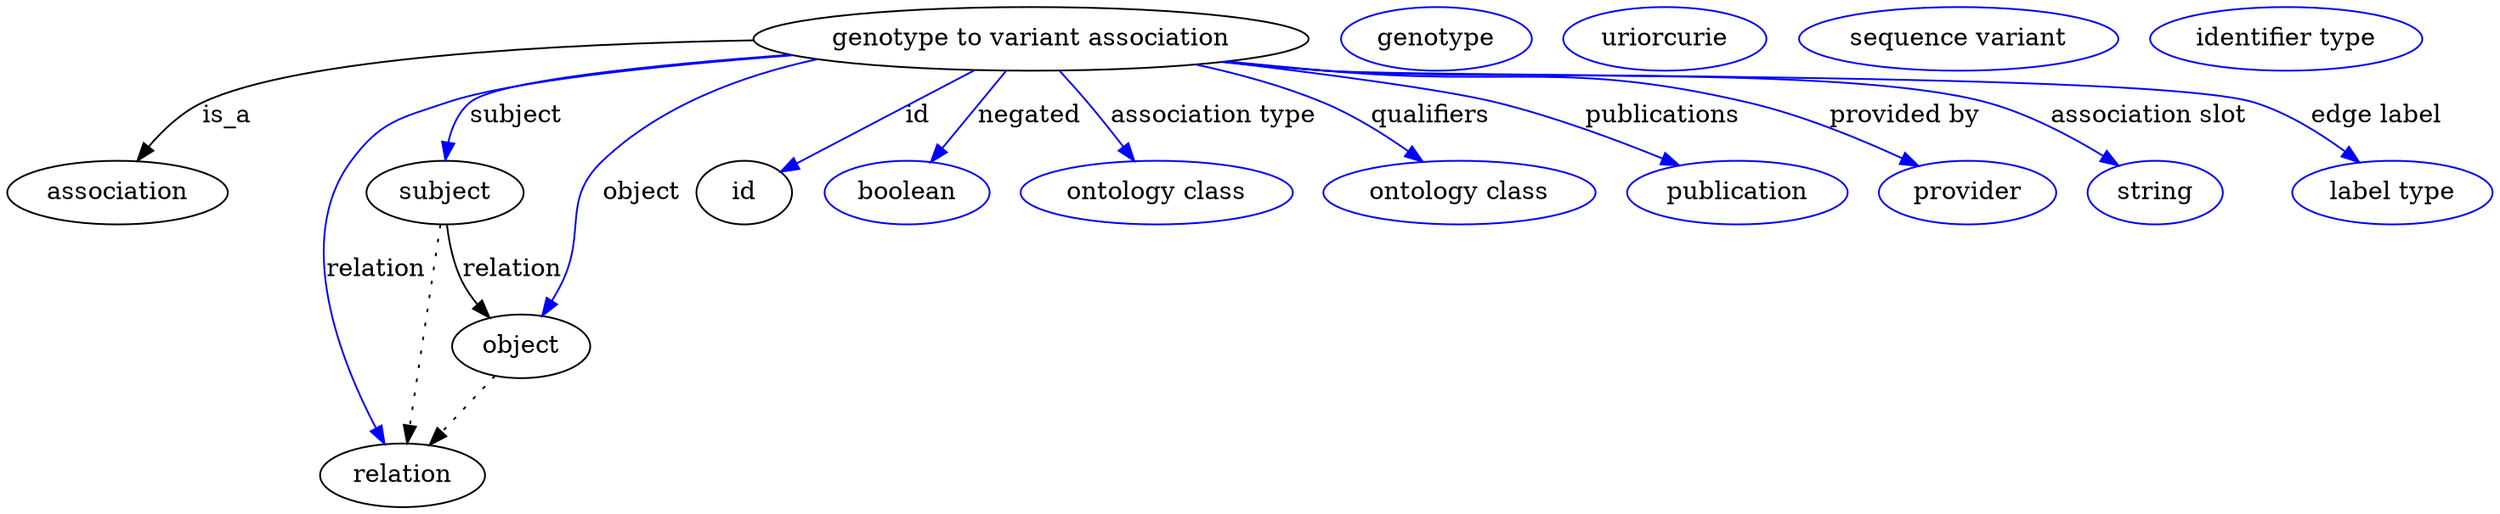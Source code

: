 digraph {
	graph [bb="0,0,1173.1,281"];
	node [label="\N"];
	"genotype to variant association"	 [height=0.5,
		label="genotype to variant association",
		pos="495.4,263",
		width=3.33];
	association	 [height=0.5,
		pos="49.402,177",
		width=1.3723];
	"genotype to variant association" -> association	 [label=is_a,
		lp="101.68,220",
		pos="e,58.898,194.95 381.22,257.42 270.33,251.27 115.08,240.44 89.85,227 79.694,221.59 71.16,212.43 64.588,203.42"];
	subject	 [height=0.5,
		pos="204.4,177",
		width=0.97656];
	"genotype to variant association" -> subject	 [color=blue,
		label=subject,
		lp="242.23,220",
		pos="e,206.05,195.44 389.9,254.44 318.56,247.75 235,237.8 221.75,227 215.06,221.55 210.95,213.38 208.42,205.21",
		style=solid];
	relation	 [height=0.5,
		pos="184.4,18",
		width=1.031];
	"genotype to variant association" -> relation	 [color=blue,
		label=relation,
		lp="168.78,134",
		pos="e,175,35.476 388.65,254.74 321.15,248.54 240.76,239.05 208.4,227 184.37,218.05 174.28,216.56 160.4,195 130.59,148.68 153.71,81.424 \
170.65,44.586",
		style=solid];
	object	 [height=0.5,
		pos="244.4,91",
		width=0.88096];
	"genotype to variant association" -> object	 [color=blue,
		label=object,
		lp="301.51,177",
		pos="e,253.12,108.39 427.33,248.12 373.73,235.16 304.75,215.31 284.19,195 261.52,172.6 273.29,156.57 261.4,127 260.16,123.92 258.79,120.73 \
257.38,117.58",
		style=solid];
	id	 [height=0.5,
		pos="354.4,177",
		width=0.75];
	"genotype to variant association" -> id	 [color=blue,
		label=id,
		lp="438.85,220",
		pos="e,374.59,189.31 466.53,245.39 442.24,230.57 407.68,209.49 383.36,194.66",
		style=solid];
	negated	 [color=blue,
		height=0.5,
		label=boolean,
		pos="437.4,177",
		width=1.0584];
	"genotype to variant association" -> negated	 [color=blue,
		label=negated,
		lp="492.17,220",
		pos="e,449.09,194.33 483.1,244.76 474.86,232.55 463.9,216.29 454.77,202.76",
		style=solid];
	"association type"	 [color=blue,
		height=0.5,
		label="ontology class",
		pos="554.4,177",
		width=1.6931];
	"genotype to variant association" -> "association type"	 [color=blue,
		label="association type",
		lp="574.31,220",
		pos="e,542.11,194.92 507.91,244.76 516.18,232.71 527.15,216.72 536.36,203.3",
		style=solid];
	qualifiers	 [color=blue,
		height=0.5,
		label="ontology class",
		pos="694.4,177",
		width=1.6931];
	"genotype to variant association" -> qualifiers	 [color=blue,
		label=qualifiers,
		lp="672.45,220",
		pos="e,674.13,194.09 564.39,248.2 583.96,242.78 604.95,235.77 623.4,227 638.34,219.9 653.51,209.7 665.97,200.37",
		style=solid];
	publications	 [color=blue,
		height=0.5,
		label=publication,
		pos="823.4,177",
		width=1.3859];
	"genotype to variant association" -> publications	 [color=blue,
		label=publications,
		lp="777.62,220",
		pos="e,793.23,191.65 579.93,250.22 626.6,242.78 679.63,233.6 702.4,227 730.42,218.88 760.75,206.34 784.03,195.85",
		style=solid];
	"provided by"	 [color=blue,
		height=0.5,
		label=provider,
		pos="931.4,177",
		width=1.1129];
	"genotype to variant association" -> "provided by"	 [color=blue,
		label="provided by",
		lp="889.03,220",
		pos="e,905.51,190.96 581.05,250.4 595.19,248.48 609.69,246.61 623.4,245 708.53,235.03 732.36,248.22 815.4,227 843.66,219.78 873.87,206.56 \
896.37,195.53",
		style=solid];
	"association slot"	 [color=blue,
		height=0.5,
		label=string,
		pos="1019.4,177",
		width=0.8403];
	"genotype to variant association" -> "association slot"	 [color=blue,
		label="association slot",
		lp="1004.4,220",
		pos="e,999.81,190.82 579.63,250.17 594.2,248.24 609.22,246.42 623.4,245 690.52,238.3 861.51,245.4 926.4,227 949.53,220.44 973.37,207.48 \
991.12,196.4",
		style=solid];
	"edge label"	 [color=blue,
		height=0.5,
		label="label type",
		pos="1128.4,177",
		width=1.2425];
	"genotype to variant association" -> "edge label"	 [color=blue,
		label="edge label",
		lp="1109,220",
		pos="e,1109.3,193.57 578.92,250.06 593.71,248.11 608.99,246.31 623.4,245 718.2,236.36 960.71,255.95 1051.4,227 1069.4,221.26 1087.2,210.13 \
1101.2,199.83",
		style=solid];
	subject -> relation	 [pos="e,186.67,36.027 202.11,158.76 198.64,131.21 192.04,78.735 187.95,46.223",
		style=dotted];
	subject -> object	 [label=relation,
		lp="240.78,134",
		pos="e,230.82,107.46 207.98,158.87 210.29,149.13 213.78,137.08 218.64,127 220.43,123.29 222.6,119.56 224.91,115.97"];
	"genotype to variant association_subject"	 [color=blue,
		height=0.5,
		label=genotype,
		pos="675.4,263",
		width=1.1812];
	"genotype to variant association_relation"	 [color=blue,
		height=0.5,
		label=uriorcurie,
		pos="780.4,263",
		width=1.2492];
	object -> relation	 [pos="e,198.17,34.752 230.79,74.435 223.09,65.075 213.33,53.191 204.74,42.745",
		style=dotted];
	"genotype to variant association_object"	 [color=blue,
		height=0.5,
		label="sequence variant",
		pos="912.4,263",
		width=1.9244];
	association_id	 [color=blue,
		height=0.5,
		label="identifier type",
		pos="1059.4,263",
		width=1.652];
}
